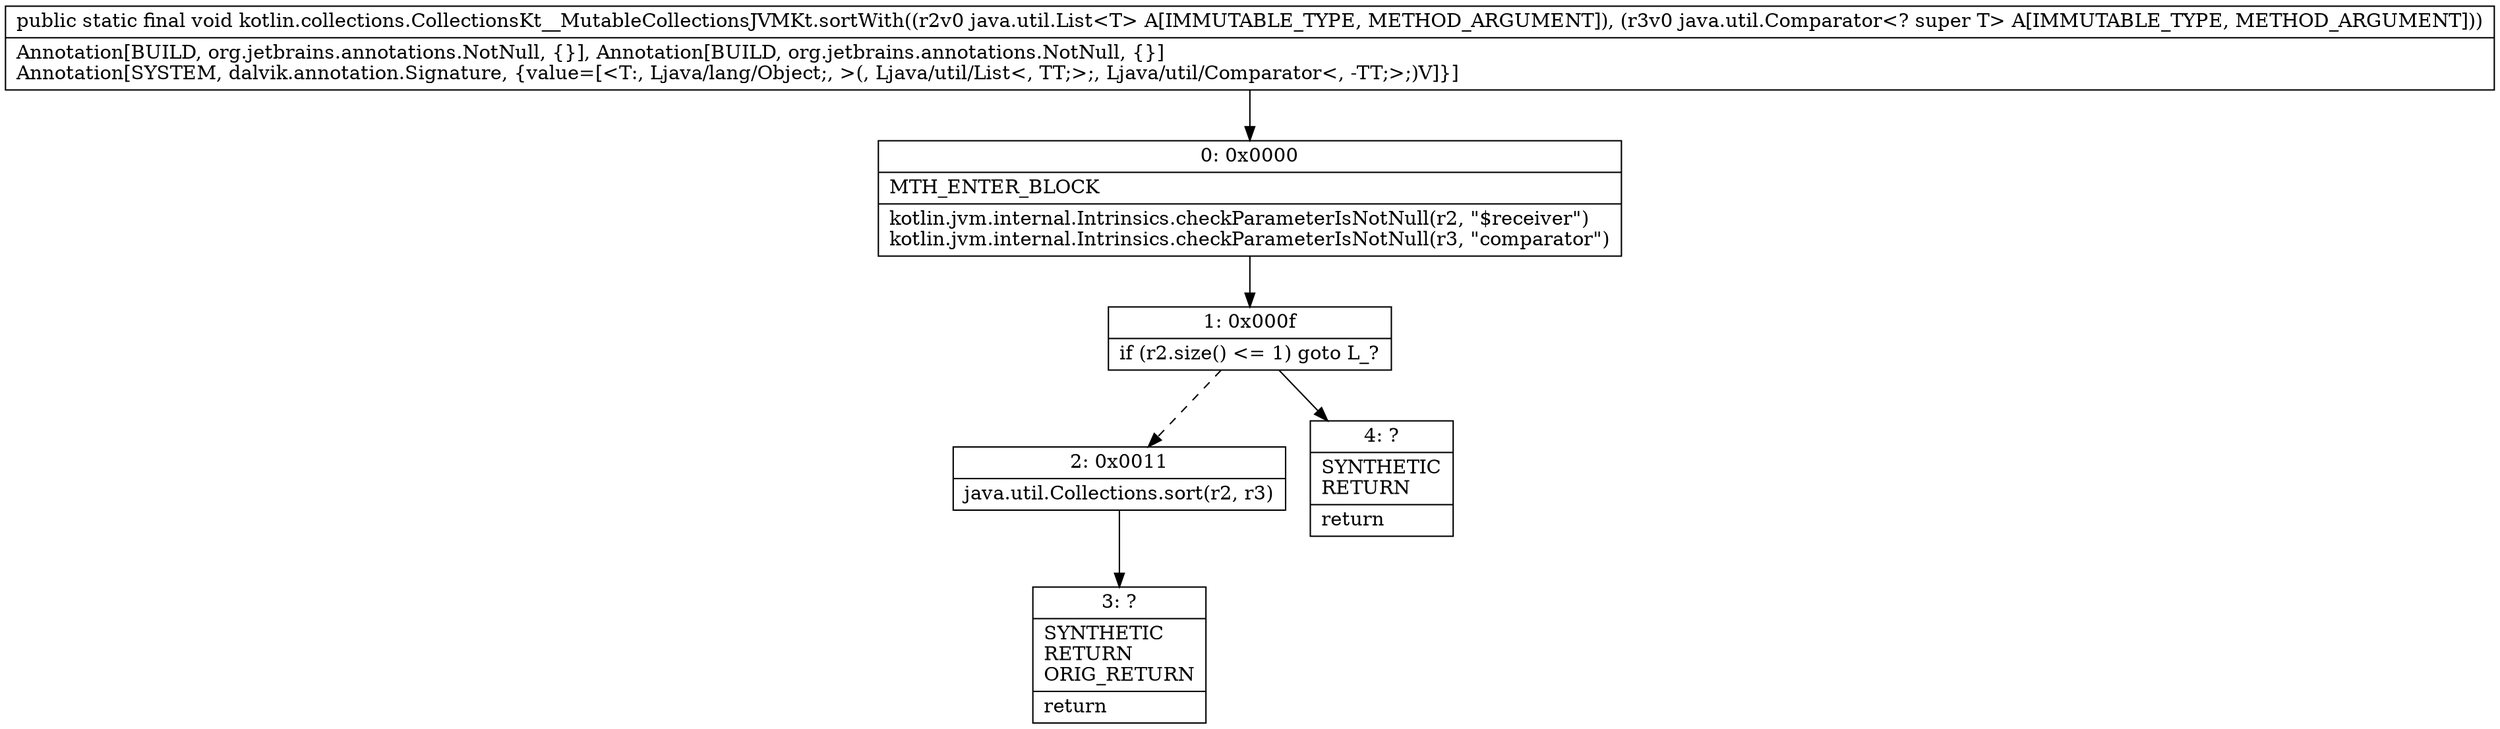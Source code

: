digraph "CFG forkotlin.collections.CollectionsKt__MutableCollectionsJVMKt.sortWith(Ljava\/util\/List;Ljava\/util\/Comparator;)V" {
Node_0 [shape=record,label="{0\:\ 0x0000|MTH_ENTER_BLOCK\l|kotlin.jvm.internal.Intrinsics.checkParameterIsNotNull(r2, \"$receiver\")\lkotlin.jvm.internal.Intrinsics.checkParameterIsNotNull(r3, \"comparator\")\l}"];
Node_1 [shape=record,label="{1\:\ 0x000f|if (r2.size() \<= 1) goto L_?\l}"];
Node_2 [shape=record,label="{2\:\ 0x0011|java.util.Collections.sort(r2, r3)\l}"];
Node_3 [shape=record,label="{3\:\ ?|SYNTHETIC\lRETURN\lORIG_RETURN\l|return\l}"];
Node_4 [shape=record,label="{4\:\ ?|SYNTHETIC\lRETURN\l|return\l}"];
MethodNode[shape=record,label="{public static final void kotlin.collections.CollectionsKt__MutableCollectionsJVMKt.sortWith((r2v0 java.util.List\<T\> A[IMMUTABLE_TYPE, METHOD_ARGUMENT]), (r3v0 java.util.Comparator\<? super T\> A[IMMUTABLE_TYPE, METHOD_ARGUMENT]))  | Annotation[BUILD, org.jetbrains.annotations.NotNull, \{\}], Annotation[BUILD, org.jetbrains.annotations.NotNull, \{\}]\lAnnotation[SYSTEM, dalvik.annotation.Signature, \{value=[\<T:, Ljava\/lang\/Object;, \>(, Ljava\/util\/List\<, TT;\>;, Ljava\/util\/Comparator\<, \-TT;\>;)V]\}]\l}"];
MethodNode -> Node_0;
Node_0 -> Node_1;
Node_1 -> Node_2[style=dashed];
Node_1 -> Node_4;
Node_2 -> Node_3;
}

